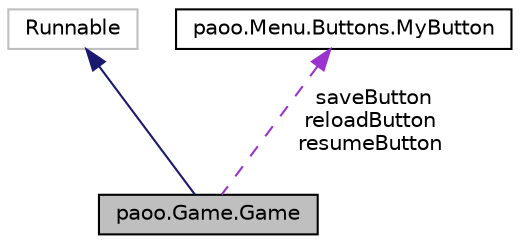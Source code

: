 digraph "paoo.Game.Game"
{
 // LATEX_PDF_SIZE
  edge [fontname="Helvetica",fontsize="10",labelfontname="Helvetica",labelfontsize="10"];
  node [fontname="Helvetica",fontsize="10",shape=record];
  Node2 [label="paoo.Game.Game",height=0.2,width=0.4,color="black", fillcolor="grey75", style="filled", fontcolor="black",tooltip=" "];
  Node3 -> Node2 [dir="back",color="midnightblue",fontsize="10",style="solid",fontname="Helvetica"];
  Node3 [label="Runnable",height=0.2,width=0.4,color="grey75", fillcolor="white", style="filled",tooltip=" "];
  Node4 -> Node2 [dir="back",color="darkorchid3",fontsize="10",style="dashed",label=" saveButton\nreloadButton\nresumeButton" ,fontname="Helvetica"];
  Node4 [label="paoo.Menu.Buttons.MyButton",height=0.2,width=0.4,color="black", fillcolor="white", style="filled",URL="$classpaoo_1_1_menu_1_1_buttons_1_1_my_button.html",tooltip=" "];
}
